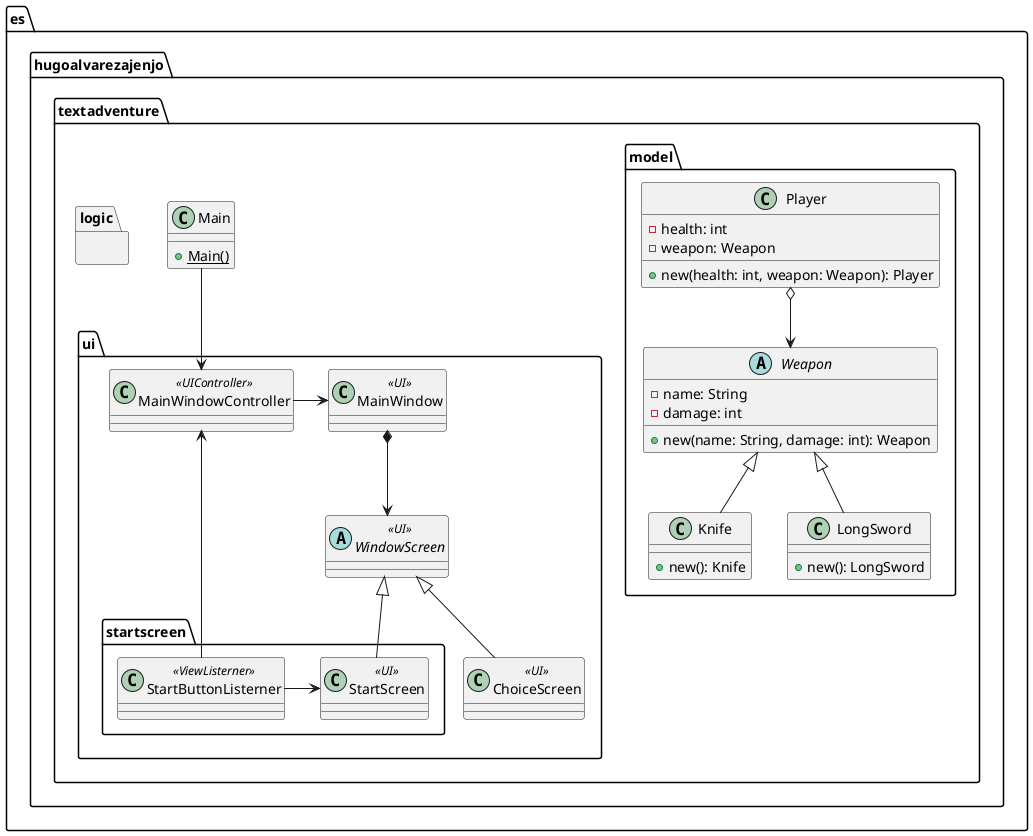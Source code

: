 @startuml TextAdventure Class Diagram
package es.hugoalvarezajenjo.textadventure {
    package model {
        class Player {
            - health: int
            - weapon: Weapon
            + new(health: int, weapon: Weapon): Player
        }

        abstract Weapon{
            - name: String
            - damage: int
            + new(name: String, damage: int): Weapon
        }

        class Knife {
            + new(): Knife
        }
         class LongSword {
            + new(): LongSword
        }
    }

    package logic {

    }

    package ui {
        class MainWindow <<UI>>
        class MainWindowController <<UIController>>
        abstract WindowScreen <<UI>>

        package startscreen {
            class StartScreen <<UI>>
            class StartButtonListerner <<ViewListerner>>
        }
        class ChoiceScreen <<UI>>

    }

    class Main {
        + {static} Main()
    }
}

WindowScreen <|-- StartScreen
WindowScreen <|-- ChoiceScreen

Weapon <|-- Knife
Weapon <|-- LongSword

Main --> MainWindowController

MainWindowController -> MainWindow

MainWindow *--> WindowScreen

StartButtonListerner -> StartScreen
MainWindowController <-- StartButtonListerner

Player o--> Weapon

@enduml
